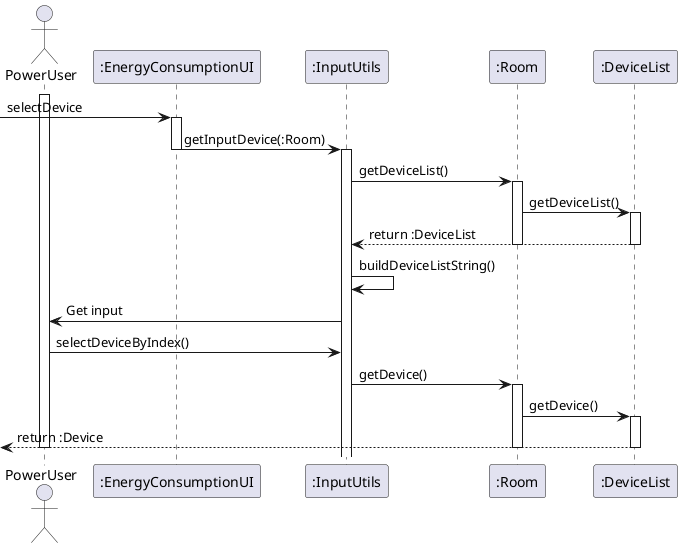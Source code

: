 @startuml

actor PowerUser

activate PowerUser
-> ":EnergyConsumptionUI": selectDevice
activate ":EnergyConsumptionUI"
":EnergyConsumptionUI" -> ":InputUtils": getInputDevice(:Room)
deactivate ":EnergyConsumptionUI"
activate ":InputUtils"
":InputUtils" -> ":Room": getDeviceList()
activate ":Room"
":Room" -> ":DeviceList": getDeviceList()
activate ":DeviceList"
":DeviceList" --> ":InputUtils": return :DeviceList
deactivate ":DeviceList"
deactivate ":Room"
":InputUtils" -> ":InputUtils": buildDeviceListString()
":InputUtils" -> PowerUser: Get input
PowerUser -> ":InputUtils": selectDeviceByIndex()
":InputUtils" -> ":Room": getDevice()
activate ":Room"
":Room" -> ":DeviceList": getDevice()
activate ":DeviceList"
<-- ":DeviceList": return :Device
deactivate ":DeviceList"
deactivate ":Room"
deactivate PowerUser
@enduml